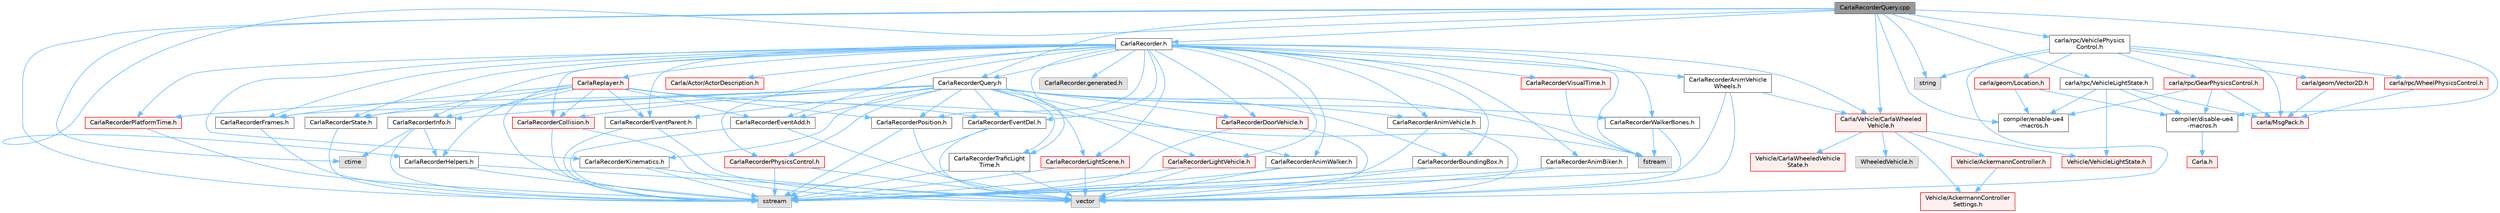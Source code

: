 digraph "CarlaRecorderQuery.cpp"
{
 // INTERACTIVE_SVG=YES
 // LATEX_PDF_SIZE
  bgcolor="transparent";
  edge [fontname=Helvetica,fontsize=10,labelfontname=Helvetica,labelfontsize=10];
  node [fontname=Helvetica,fontsize=10,shape=box,height=0.2,width=0.4];
  Node1 [id="Node000001",label="CarlaRecorderQuery.cpp",height=0.2,width=0.4,color="gray40", fillcolor="grey60", style="filled", fontcolor="black",tooltip=" "];
  Node1 -> Node2 [id="edge1_Node000001_Node000002",color="steelblue1",style="solid",tooltip=" "];
  Node2 [id="Node000002",label="CarlaRecorderQuery.h",height=0.2,width=0.4,color="grey40", fillcolor="white", style="filled",URL="$d7/dbd/CarlaRecorderQuery_8h.html",tooltip=" "];
  Node2 -> Node3 [id="edge2_Node000002_Node000003",color="steelblue1",style="solid",tooltip=" "];
  Node3 [id="Node000003",label="fstream",height=0.2,width=0.4,color="grey60", fillcolor="#E0E0E0", style="filled",tooltip=" "];
  Node2 -> Node4 [id="edge3_Node000002_Node000004",color="steelblue1",style="solid",tooltip=" "];
  Node4 [id="Node000004",label="CarlaRecorderTraficLight\lTime.h",height=0.2,width=0.4,color="grey40", fillcolor="white", style="filled",URL="$d0/de7/CarlaRecorderTraficLightTime_8h.html",tooltip=" "];
  Node4 -> Node5 [id="edge4_Node000004_Node000005",color="steelblue1",style="solid",tooltip=" "];
  Node5 [id="Node000005",label="sstream",height=0.2,width=0.4,color="grey60", fillcolor="#E0E0E0", style="filled",tooltip=" "];
  Node4 -> Node6 [id="edge5_Node000004_Node000006",color="steelblue1",style="solid",tooltip=" "];
  Node6 [id="Node000006",label="vector",height=0.2,width=0.4,color="grey60", fillcolor="#E0E0E0", style="filled",tooltip=" "];
  Node2 -> Node7 [id="edge6_Node000002_Node000007",color="steelblue1",style="solid",tooltip=" "];
  Node7 [id="Node000007",label="CarlaRecorderPhysicsControl.h",height=0.2,width=0.4,color="red", fillcolor="#FFF0F0", style="filled",URL="$d3/d34/CarlaRecorderPhysicsControl_8h.html",tooltip=" "];
  Node7 -> Node5 [id="edge7_Node000007_Node000005",color="steelblue1",style="solid",tooltip=" "];
  Node7 -> Node6 [id="edge8_Node000007_Node000006",color="steelblue1",style="solid",tooltip=" "];
  Node2 -> Node12 [id="edge9_Node000002_Node000012",color="steelblue1",style="solid",tooltip=" "];
  Node12 [id="Node000012",label="CarlaRecorderPlatformTime.h",height=0.2,width=0.4,color="red", fillcolor="#FFF0F0", style="filled",URL="$d0/de8/CarlaRecorderPlatformTime_8h.html",tooltip=" "];
  Node12 -> Node5 [id="edge10_Node000012_Node000005",color="steelblue1",style="solid",tooltip=" "];
  Node2 -> Node14 [id="edge11_Node000002_Node000014",color="steelblue1",style="solid",tooltip=" "];
  Node14 [id="Node000014",label="CarlaRecorderBoundingBox.h",height=0.2,width=0.4,color="grey40", fillcolor="white", style="filled",URL="$d1/deb/CarlaRecorderBoundingBox_8h.html",tooltip=" "];
  Node14 -> Node5 [id="edge12_Node000014_Node000005",color="steelblue1",style="solid",tooltip=" "];
  Node14 -> Node6 [id="edge13_Node000014_Node000006",color="steelblue1",style="solid",tooltip=" "];
  Node2 -> Node15 [id="edge14_Node000002_Node000015",color="steelblue1",style="solid",tooltip=" "];
  Node15 [id="Node000015",label="CarlaRecorderKinematics.h",height=0.2,width=0.4,color="grey40", fillcolor="white", style="filled",URL="$d1/de3/CarlaRecorderKinematics_8h.html",tooltip=" "];
  Node15 -> Node5 [id="edge15_Node000015_Node000005",color="steelblue1",style="solid",tooltip=" "];
  Node15 -> Node6 [id="edge16_Node000015_Node000006",color="steelblue1",style="solid",tooltip=" "];
  Node2 -> Node16 [id="edge17_Node000002_Node000016",color="steelblue1",style="solid",tooltip=" "];
  Node16 [id="Node000016",label="CarlaRecorderLightScene.h",height=0.2,width=0.4,color="red", fillcolor="#FFF0F0", style="filled",URL="$d9/dc8/CarlaRecorderLightScene_8h.html",tooltip=" "];
  Node16 -> Node5 [id="edge18_Node000016_Node000005",color="steelblue1",style="solid",tooltip=" "];
  Node16 -> Node6 [id="edge19_Node000016_Node000006",color="steelblue1",style="solid",tooltip=" "];
  Node2 -> Node18 [id="edge20_Node000002_Node000018",color="steelblue1",style="solid",tooltip=" "];
  Node18 [id="Node000018",label="CarlaRecorderLightVehicle.h",height=0.2,width=0.4,color="red", fillcolor="#FFF0F0", style="filled",URL="$de/da8/CarlaRecorderLightVehicle_8h.html",tooltip=" "];
  Node18 -> Node5 [id="edge21_Node000018_Node000005",color="steelblue1",style="solid",tooltip=" "];
  Node18 -> Node6 [id="edge22_Node000018_Node000006",color="steelblue1",style="solid",tooltip=" "];
  Node2 -> Node19 [id="edge23_Node000002_Node000019",color="steelblue1",style="solid",tooltip=" "];
  Node19 [id="Node000019",label="CarlaRecorderAnimWalker.h",height=0.2,width=0.4,color="grey40", fillcolor="white", style="filled",URL="$d3/d60/CarlaRecorderAnimWalker_8h.html",tooltip=" "];
  Node19 -> Node5 [id="edge24_Node000019_Node000005",color="steelblue1",style="solid",tooltip=" "];
  Node19 -> Node6 [id="edge25_Node000019_Node000006",color="steelblue1",style="solid",tooltip=" "];
  Node2 -> Node20 [id="edge26_Node000002_Node000020",color="steelblue1",style="solid",tooltip=" "];
  Node20 [id="Node000020",label="CarlaRecorderAnimVehicle.h",height=0.2,width=0.4,color="grey40", fillcolor="white", style="filled",URL="$d6/d44/CarlaRecorderAnimVehicle_8h.html",tooltip=" "];
  Node20 -> Node5 [id="edge27_Node000020_Node000005",color="steelblue1",style="solid",tooltip=" "];
  Node20 -> Node6 [id="edge28_Node000020_Node000006",color="steelblue1",style="solid",tooltip=" "];
  Node2 -> Node21 [id="edge29_Node000002_Node000021",color="steelblue1",style="solid",tooltip=" "];
  Node21 [id="Node000021",label="CarlaRecorderCollision.h",height=0.2,width=0.4,color="red", fillcolor="#FFF0F0", style="filled",URL="$df/d06/CarlaRecorderCollision_8h.html",tooltip=" "];
  Node21 -> Node5 [id="edge30_Node000021_Node000005",color="steelblue1",style="solid",tooltip=" "];
  Node21 -> Node6 [id="edge31_Node000021_Node000006",color="steelblue1",style="solid",tooltip=" "];
  Node2 -> Node23 [id="edge32_Node000002_Node000023",color="steelblue1",style="solid",tooltip=" "];
  Node23 [id="Node000023",label="CarlaRecorderEventAdd.h",height=0.2,width=0.4,color="grey40", fillcolor="white", style="filled",URL="$d0/d0e/CarlaRecorderEventAdd_8h.html",tooltip=" "];
  Node23 -> Node5 [id="edge33_Node000023_Node000005",color="steelblue1",style="solid",tooltip=" "];
  Node23 -> Node6 [id="edge34_Node000023_Node000006",color="steelblue1",style="solid",tooltip=" "];
  Node2 -> Node24 [id="edge35_Node000002_Node000024",color="steelblue1",style="solid",tooltip=" "];
  Node24 [id="Node000024",label="CarlaRecorderEventDel.h",height=0.2,width=0.4,color="grey40", fillcolor="white", style="filled",URL="$d7/d4c/CarlaRecorderEventDel_8h.html",tooltip=" "];
  Node24 -> Node5 [id="edge36_Node000024_Node000005",color="steelblue1",style="solid",tooltip=" "];
  Node24 -> Node6 [id="edge37_Node000024_Node000006",color="steelblue1",style="solid",tooltip=" "];
  Node2 -> Node25 [id="edge38_Node000002_Node000025",color="steelblue1",style="solid",tooltip=" "];
  Node25 [id="Node000025",label="CarlaRecorderEventParent.h",height=0.2,width=0.4,color="grey40", fillcolor="white", style="filled",URL="$d0/dc2/CarlaRecorderEventParent_8h.html",tooltip=" "];
  Node25 -> Node5 [id="edge39_Node000025_Node000005",color="steelblue1",style="solid",tooltip=" "];
  Node25 -> Node6 [id="edge40_Node000025_Node000006",color="steelblue1",style="solid",tooltip=" "];
  Node2 -> Node26 [id="edge41_Node000002_Node000026",color="steelblue1",style="solid",tooltip=" "];
  Node26 [id="Node000026",label="CarlaRecorderFrames.h",height=0.2,width=0.4,color="grey40", fillcolor="white", style="filled",URL="$dc/dfc/CarlaRecorderFrames_8h.html",tooltip=" "];
  Node26 -> Node5 [id="edge42_Node000026_Node000005",color="steelblue1",style="solid",tooltip=" "];
  Node2 -> Node27 [id="edge43_Node000002_Node000027",color="steelblue1",style="solid",tooltip=" "];
  Node27 [id="Node000027",label="CarlaRecorderInfo.h",height=0.2,width=0.4,color="grey40", fillcolor="white", style="filled",URL="$df/de9/CarlaRecorderInfo_8h.html",tooltip=" "];
  Node27 -> Node28 [id="edge44_Node000027_Node000028",color="steelblue1",style="solid",tooltip=" "];
  Node28 [id="Node000028",label="CarlaRecorderHelpers.h",height=0.2,width=0.4,color="grey40", fillcolor="white", style="filled",URL="$d6/dd1/CarlaRecorderHelpers_8h.html",tooltip=" "];
  Node28 -> Node5 [id="edge45_Node000028_Node000005",color="steelblue1",style="solid",tooltip=" "];
  Node28 -> Node6 [id="edge46_Node000028_Node000006",color="steelblue1",style="solid",tooltip=" "];
  Node27 -> Node5 [id="edge47_Node000027_Node000005",color="steelblue1",style="solid",tooltip=" "];
  Node27 -> Node29 [id="edge48_Node000027_Node000029",color="steelblue1",style="solid",tooltip=" "];
  Node29 [id="Node000029",label="ctime",height=0.2,width=0.4,color="grey60", fillcolor="#E0E0E0", style="filled",tooltip=" "];
  Node2 -> Node30 [id="edge49_Node000002_Node000030",color="steelblue1",style="solid",tooltip=" "];
  Node30 [id="Node000030",label="CarlaRecorderPosition.h",height=0.2,width=0.4,color="grey40", fillcolor="white", style="filled",URL="$dc/d20/CarlaRecorderPosition_8h.html",tooltip=" "];
  Node30 -> Node5 [id="edge50_Node000030_Node000005",color="steelblue1",style="solid",tooltip=" "];
  Node30 -> Node6 [id="edge51_Node000030_Node000006",color="steelblue1",style="solid",tooltip=" "];
  Node2 -> Node31 [id="edge52_Node000002_Node000031",color="steelblue1",style="solid",tooltip=" "];
  Node31 [id="Node000031",label="CarlaRecorderState.h",height=0.2,width=0.4,color="grey40", fillcolor="white", style="filled",URL="$da/d32/CarlaRecorderState_8h.html",tooltip=" "];
  Node31 -> Node5 [id="edge53_Node000031_Node000005",color="steelblue1",style="solid",tooltip=" "];
  Node2 -> Node32 [id="edge54_Node000002_Node000032",color="steelblue1",style="solid",tooltip=" "];
  Node32 [id="Node000032",label="CarlaRecorderWalkerBones.h",height=0.2,width=0.4,color="grey40", fillcolor="white", style="filled",URL="$da/dfe/CarlaRecorderWalkerBones_8h.html",tooltip=" "];
  Node32 -> Node3 [id="edge55_Node000032_Node000003",color="steelblue1",style="solid",tooltip=" "];
  Node32 -> Node6 [id="edge56_Node000032_Node000006",color="steelblue1",style="solid",tooltip=" "];
  Node2 -> Node33 [id="edge57_Node000002_Node000033",color="steelblue1",style="solid",tooltip=" "];
  Node33 [id="Node000033",label="CarlaRecorderDoorVehicle.h",height=0.2,width=0.4,color="red", fillcolor="#FFF0F0", style="filled",URL="$de/d44/CarlaRecorderDoorVehicle_8h.html",tooltip=" "];
  Node33 -> Node5 [id="edge58_Node000033_Node000005",color="steelblue1",style="solid",tooltip=" "];
  Node33 -> Node6 [id="edge59_Node000033_Node000006",color="steelblue1",style="solid",tooltip=" "];
  Node1 -> Node28 [id="edge60_Node000001_Node000028",color="steelblue1",style="solid",tooltip=" "];
  Node1 -> Node34 [id="edge61_Node000001_Node000034",color="steelblue1",style="solid",tooltip=" "];
  Node34 [id="Node000034",label="CarlaRecorder.h",height=0.2,width=0.4,color="grey40", fillcolor="white", style="filled",URL="$d9/d6a/CarlaRecorder_8h.html",tooltip=" "];
  Node34 -> Node3 [id="edge62_Node000034_Node000003",color="steelblue1",style="solid",tooltip=" "];
  Node34 -> Node35 [id="edge63_Node000034_Node000035",color="steelblue1",style="solid",tooltip=" "];
  Node35 [id="Node000035",label="Carla/Actor/ActorDescription.h",height=0.2,width=0.4,color="red", fillcolor="#FFF0F0", style="filled",URL="$d4/de6/Unreal_2CarlaUE4_2Plugins_2Carla_2Source_2Carla_2Actor_2ActorDescription_8h.html",tooltip=" "];
  Node34 -> Node4 [id="edge64_Node000034_Node000004",color="steelblue1",style="solid",tooltip=" "];
  Node34 -> Node7 [id="edge65_Node000034_Node000007",color="steelblue1",style="solid",tooltip=" "];
  Node34 -> Node12 [id="edge66_Node000034_Node000012",color="steelblue1",style="solid",tooltip=" "];
  Node34 -> Node14 [id="edge67_Node000034_Node000014",color="steelblue1",style="solid",tooltip=" "];
  Node34 -> Node15 [id="edge68_Node000034_Node000015",color="steelblue1",style="solid",tooltip=" "];
  Node34 -> Node16 [id="edge69_Node000034_Node000016",color="steelblue1",style="solid",tooltip=" "];
  Node34 -> Node18 [id="edge70_Node000034_Node000018",color="steelblue1",style="solid",tooltip=" "];
  Node34 -> Node20 [id="edge71_Node000034_Node000020",color="steelblue1",style="solid",tooltip=" "];
  Node34 -> Node47 [id="edge72_Node000034_Node000047",color="steelblue1",style="solid",tooltip=" "];
  Node47 [id="Node000047",label="CarlaRecorderAnimVehicle\lWheels.h",height=0.2,width=0.4,color="grey40", fillcolor="white", style="filled",URL="$d0/d5c/CarlaRecorderAnimVehicleWheels_8h.html",tooltip=" "];
  Node47 -> Node5 [id="edge73_Node000047_Node000005",color="steelblue1",style="solid",tooltip=" "];
  Node47 -> Node6 [id="edge74_Node000047_Node000006",color="steelblue1",style="solid",tooltip=" "];
  Node47 -> Node48 [id="edge75_Node000047_Node000048",color="steelblue1",style="solid",tooltip=" "];
  Node48 [id="Node000048",label="Carla/Vehicle/CarlaWheeled\lVehicle.h",height=0.2,width=0.4,color="red", fillcolor="#FFF0F0", style="filled",URL="$d3/d00/CarlaWheeledVehicle_8h.html",tooltip=" "];
  Node48 -> Node49 [id="edge76_Node000048_Node000049",color="steelblue1",style="solid",tooltip=" "];
  Node49 [id="Node000049",label="WheeledVehicle.h",height=0.2,width=0.4,color="grey60", fillcolor="#E0E0E0", style="filled",tooltip=" "];
  Node48 -> Node50 [id="edge77_Node000048_Node000050",color="steelblue1",style="solid",tooltip=" "];
  Node50 [id="Node000050",label="Vehicle/AckermannController.h",height=0.2,width=0.4,color="red", fillcolor="#FFF0F0", style="filled",URL="$d0/d4d/AckermannController_8h.html",tooltip=" "];
  Node50 -> Node51 [id="edge78_Node000050_Node000051",color="steelblue1",style="solid",tooltip=" "];
  Node51 [id="Node000051",label="Vehicle/AckermannController\lSettings.h",height=0.2,width=0.4,color="red", fillcolor="#FFF0F0", style="filled",URL="$df/d92/Unreal_2CarlaUE4_2Plugins_2Carla_2Source_2Carla_2Vehicle_2AckermannControllerSettings_8h.html",tooltip=" "];
  Node48 -> Node51 [id="edge79_Node000048_Node000051",color="steelblue1",style="solid",tooltip=" "];
  Node48 -> Node57 [id="edge80_Node000048_Node000057",color="steelblue1",style="solid",tooltip=" "];
  Node57 [id="Node000057",label="Vehicle/CarlaWheeledVehicle\lState.h",height=0.2,width=0.4,color="red", fillcolor="#FFF0F0", style="filled",URL="$d7/dab/CarlaWheeledVehicleState_8h.html",tooltip=" "];
  Node48 -> Node59 [id="edge81_Node000048_Node000059",color="steelblue1",style="solid",tooltip=" "];
  Node59 [id="Node000059",label="Vehicle/VehicleLightState.h",height=0.2,width=0.4,color="red", fillcolor="#FFF0F0", style="filled",URL="$d6/d6c/Unreal_2CarlaUE4_2Plugins_2Carla_2Source_2Carla_2Vehicle_2VehicleLightState_8h.html",tooltip=" "];
  Node34 -> Node19 [id="edge82_Node000034_Node000019",color="steelblue1",style="solid",tooltip=" "];
  Node34 -> Node84 [id="edge83_Node000034_Node000084",color="steelblue1",style="solid",tooltip=" "];
  Node84 [id="Node000084",label="CarlaRecorderAnimBiker.h",height=0.2,width=0.4,color="grey40", fillcolor="white", style="filled",URL="$d6/dda/CarlaRecorderAnimBiker_8h.html",tooltip=" "];
  Node84 -> Node5 [id="edge84_Node000084_Node000005",color="steelblue1",style="solid",tooltip=" "];
  Node84 -> Node6 [id="edge85_Node000084_Node000006",color="steelblue1",style="solid",tooltip=" "];
  Node34 -> Node21 [id="edge86_Node000034_Node000021",color="steelblue1",style="solid",tooltip=" "];
  Node34 -> Node23 [id="edge87_Node000034_Node000023",color="steelblue1",style="solid",tooltip=" "];
  Node34 -> Node24 [id="edge88_Node000034_Node000024",color="steelblue1",style="solid",tooltip=" "];
  Node34 -> Node25 [id="edge89_Node000034_Node000025",color="steelblue1",style="solid",tooltip=" "];
  Node34 -> Node26 [id="edge90_Node000034_Node000026",color="steelblue1",style="solid",tooltip=" "];
  Node34 -> Node27 [id="edge91_Node000034_Node000027",color="steelblue1",style="solid",tooltip=" "];
  Node34 -> Node30 [id="edge92_Node000034_Node000030",color="steelblue1",style="solid",tooltip=" "];
  Node34 -> Node2 [id="edge93_Node000034_Node000002",color="steelblue1",style="solid",tooltip=" "];
  Node34 -> Node31 [id="edge94_Node000034_Node000031",color="steelblue1",style="solid",tooltip=" "];
  Node34 -> Node85 [id="edge95_Node000034_Node000085",color="steelblue1",style="solid",tooltip=" "];
  Node85 [id="Node000085",label="CarlaRecorderVisualTime.h",height=0.2,width=0.4,color="red", fillcolor="#FFF0F0", style="filled",URL="$d3/db8/CarlaRecorderVisualTime_8h.html",tooltip=" "];
  Node85 -> Node3 [id="edge96_Node000085_Node000003",color="steelblue1",style="solid",tooltip=" "];
  Node34 -> Node32 [id="edge97_Node000034_Node000032",color="steelblue1",style="solid",tooltip=" "];
  Node34 -> Node33 [id="edge98_Node000034_Node000033",color="steelblue1",style="solid",tooltip=" "];
  Node34 -> Node86 [id="edge99_Node000034_Node000086",color="steelblue1",style="solid",tooltip=" "];
  Node86 [id="Node000086",label="CarlaReplayer.h",height=0.2,width=0.4,color="red", fillcolor="#FFF0F0", style="filled",URL="$de/dea/CarlaReplayer_8h.html",tooltip=" "];
  Node86 -> Node3 [id="edge100_Node000086_Node000003",color="steelblue1",style="solid",tooltip=" "];
  Node86 -> Node5 [id="edge101_Node000086_Node000005",color="steelblue1",style="solid",tooltip=" "];
  Node86 -> Node27 [id="edge102_Node000086_Node000027",color="steelblue1",style="solid",tooltip=" "];
  Node86 -> Node26 [id="edge103_Node000086_Node000026",color="steelblue1",style="solid",tooltip=" "];
  Node86 -> Node23 [id="edge104_Node000086_Node000023",color="steelblue1",style="solid",tooltip=" "];
  Node86 -> Node24 [id="edge105_Node000086_Node000024",color="steelblue1",style="solid",tooltip=" "];
  Node86 -> Node25 [id="edge106_Node000086_Node000025",color="steelblue1",style="solid",tooltip=" "];
  Node86 -> Node21 [id="edge107_Node000086_Node000021",color="steelblue1",style="solid",tooltip=" "];
  Node86 -> Node30 [id="edge108_Node000086_Node000030",color="steelblue1",style="solid",tooltip=" "];
  Node86 -> Node31 [id="edge109_Node000086_Node000031",color="steelblue1",style="solid",tooltip=" "];
  Node86 -> Node28 [id="edge110_Node000086_Node000028",color="steelblue1",style="solid",tooltip=" "];
  Node34 -> Node48 [id="edge111_Node000034_Node000048",color="steelblue1",style="solid",tooltip=" "];
  Node34 -> Node90 [id="edge112_Node000034_Node000090",color="steelblue1",style="solid",tooltip=" "];
  Node90 [id="Node000090",label="CarlaRecorder.generated.h",height=0.2,width=0.4,color="grey60", fillcolor="#E0E0E0", style="filled",tooltip=" "];
  Node1 -> Node29 [id="edge113_Node000001_Node000029",color="steelblue1",style="solid",tooltip=" "];
  Node1 -> Node5 [id="edge114_Node000001_Node000005",color="steelblue1",style="solid",tooltip=" "];
  Node1 -> Node91 [id="edge115_Node000001_Node000091",color="steelblue1",style="solid",tooltip=" "];
  Node91 [id="Node000091",label="string",height=0.2,width=0.4,color="grey60", fillcolor="#E0E0E0", style="filled",tooltip=" "];
  Node1 -> Node37 [id="edge116_Node000001_Node000037",color="steelblue1",style="solid",tooltip=" "];
  Node37 [id="Node000037",label="compiler/disable-ue4\l-macros.h",height=0.2,width=0.4,color="grey40", fillcolor="white", style="filled",URL="$d2/d02/disable-ue4-macros_8h.html",tooltip=" "];
  Node37 -> Node38 [id="edge117_Node000037_Node000038",color="steelblue1",style="solid",tooltip=" "];
  Node38 [id="Node000038",label="Carla.h",height=0.2,width=0.4,color="red", fillcolor="#FFF0F0", style="filled",URL="$d7/d7d/Carla_8h.html",tooltip=" "];
  Node1 -> Node92 [id="edge118_Node000001_Node000092",color="steelblue1",style="solid",tooltip=" "];
  Node92 [id="Node000092",label="carla/rpc/VehicleLightState.h",height=0.2,width=0.4,color="grey40", fillcolor="white", style="filled",URL="$d8/d64/LibCarla_2source_2carla_2rpc_2VehicleLightState_8h.html",tooltip=" "];
  Node92 -> Node93 [id="edge119_Node000092_Node000093",color="steelblue1",style="solid",tooltip=" "];
  Node93 [id="Node000093",label="carla/MsgPack.h",height=0.2,width=0.4,color="red", fillcolor="#FFF0F0", style="filled",URL="$d9/d6f/MsgPack_8h.html",tooltip=" "];
  Node92 -> Node44 [id="edge120_Node000092_Node000044",color="steelblue1",style="solid",tooltip=" "];
  Node44 [id="Node000044",label="compiler/enable-ue4\l-macros.h",height=0.2,width=0.4,color="grey40", fillcolor="white", style="filled",URL="$d9/da2/enable-ue4-macros_8h.html",tooltip=" "];
  Node92 -> Node59 [id="edge121_Node000092_Node000059",color="steelblue1",style="solid",tooltip=" "];
  Node92 -> Node37 [id="edge122_Node000092_Node000037",color="steelblue1",style="solid",tooltip=" "];
  Node1 -> Node106 [id="edge123_Node000001_Node000106",color="steelblue1",style="solid",tooltip=" "];
  Node106 [id="Node000106",label="carla/rpc/VehiclePhysics\lControl.h",height=0.2,width=0.4,color="grey40", fillcolor="white", style="filled",URL="$d1/d8e/LibCarla_2source_2carla_2rpc_2VehiclePhysicsControl_8h.html",tooltip=" "];
  Node106 -> Node93 [id="edge124_Node000106_Node000093",color="steelblue1",style="solid",tooltip=" "];
  Node106 -> Node107 [id="edge125_Node000106_Node000107",color="steelblue1",style="solid",tooltip=" "];
  Node107 [id="Node000107",label="carla/geom/Location.h",height=0.2,width=0.4,color="red", fillcolor="#FFF0F0", style="filled",URL="$d9/d8b/geom_2Location_8h.html",tooltip=" "];
  Node107 -> Node44 [id="edge126_Node000107_Node000044",color="steelblue1",style="solid",tooltip=" "];
  Node107 -> Node37 [id="edge127_Node000107_Node000037",color="steelblue1",style="solid",tooltip=" "];
  Node106 -> Node113 [id="edge128_Node000106_Node000113",color="steelblue1",style="solid",tooltip=" "];
  Node113 [id="Node000113",label="carla/geom/Vector2D.h",height=0.2,width=0.4,color="red", fillcolor="#FFF0F0", style="filled",URL="$d7/d26/geom_2Vector2D_8h.html",tooltip=" "];
  Node113 -> Node93 [id="edge129_Node000113_Node000093",color="steelblue1",style="solid",tooltip=" "];
  Node106 -> Node114 [id="edge130_Node000106_Node000114",color="steelblue1",style="solid",tooltip=" "];
  Node114 [id="Node000114",label="carla/rpc/GearPhysicsControl.h",height=0.2,width=0.4,color="red", fillcolor="#FFF0F0", style="filled",URL="$d1/d8e/GearPhysicsControl_8h.html",tooltip=" "];
  Node114 -> Node93 [id="edge131_Node000114_Node000093",color="steelblue1",style="solid",tooltip=" "];
  Node114 -> Node44 [id="edge132_Node000114_Node000044",color="steelblue1",style="solid",tooltip=" "];
  Node114 -> Node37 [id="edge133_Node000114_Node000037",color="steelblue1",style="solid",tooltip=" "];
  Node106 -> Node115 [id="edge134_Node000106_Node000115",color="steelblue1",style="solid",tooltip=" "];
  Node115 [id="Node000115",label="carla/rpc/WheelPhysicsControl.h",height=0.2,width=0.4,color="red", fillcolor="#FFF0F0", style="filled",URL="$df/d2b/LibCarla_2source_2carla_2rpc_2WheelPhysicsControl_8h.html",tooltip=" "];
  Node115 -> Node93 [id="edge135_Node000115_Node000093",color="steelblue1",style="solid",tooltip=" "];
  Node106 -> Node91 [id="edge136_Node000106_Node000091",color="steelblue1",style="solid",tooltip=" "];
  Node106 -> Node6 [id="edge137_Node000106_Node000006",color="steelblue1",style="solid",tooltip=" "];
  Node1 -> Node44 [id="edge138_Node000001_Node000044",color="steelblue1",style="solid",tooltip=" "];
  Node1 -> Node48 [id="edge139_Node000001_Node000048",color="steelblue1",style="solid",tooltip=" "];
}
